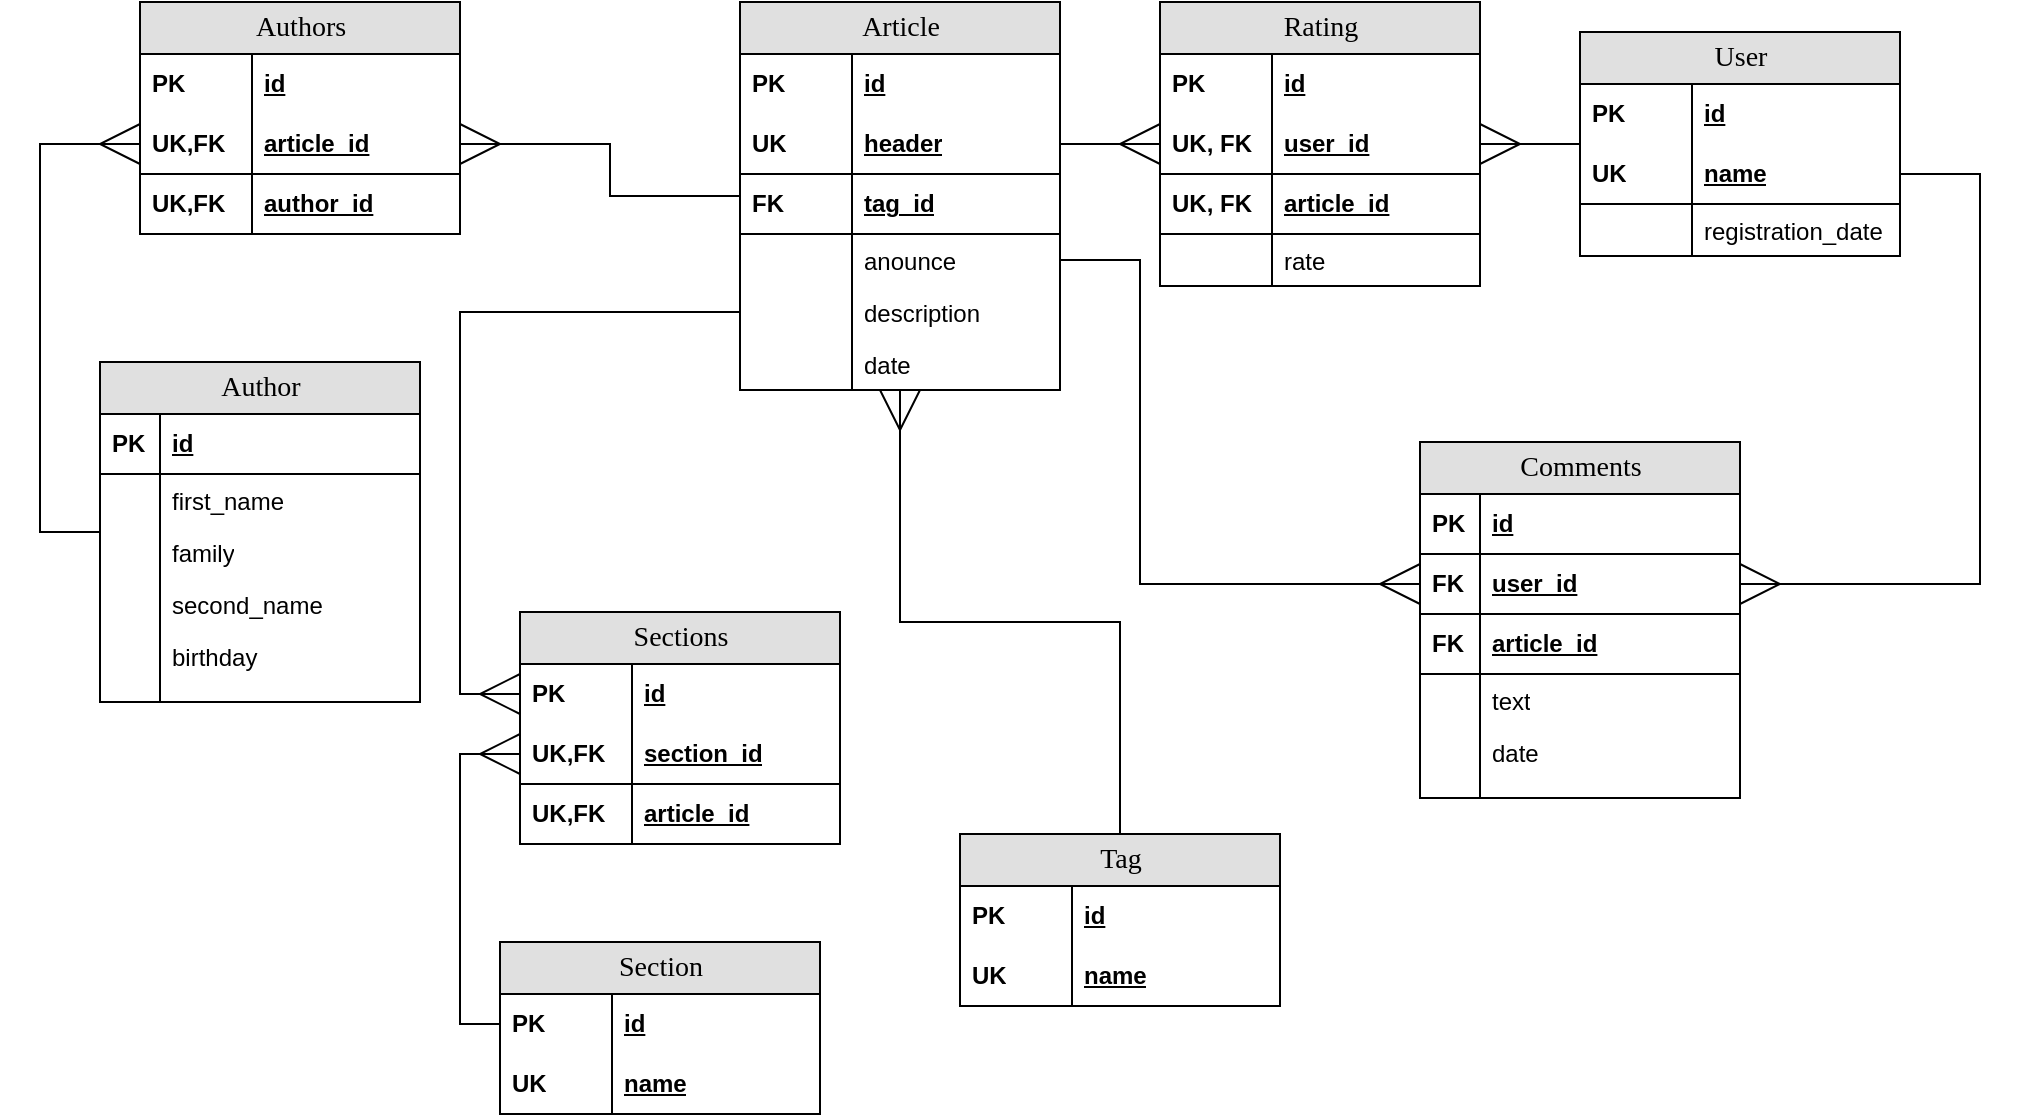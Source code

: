 <mxfile version="24.8.3">
  <diagram name="Page-1" id="e56a1550-8fbb-45ad-956c-1786394a9013">
    <mxGraphModel dx="1434" dy="780" grid="1" gridSize="10" guides="1" tooltips="1" connect="1" arrows="1" fold="1" page="1" pageScale="1" pageWidth="1100" pageHeight="850" background="none" math="0" shadow="0">
      <root>
        <mxCell id="0" />
        <mxCell id="1" parent="0" />
        <mxCell id="EATT0LJASwmGZiNV8_DB-186" style="edgeStyle=orthogonalEdgeStyle;rounded=0;orthogonalLoop=1;jettySize=auto;html=1;entryX=1;entryY=0.5;entryDx=0;entryDy=0;endArrow=ERmany;endFill=0;endSize=18;" edge="1" parent="1" source="2e49270ec7c68f3f-1" target="EATT0LJASwmGZiNV8_DB-40">
          <mxGeometry relative="1" as="geometry" />
        </mxCell>
        <mxCell id="EATT0LJASwmGZiNV8_DB-195" style="edgeStyle=orthogonalEdgeStyle;rounded=0;orthogonalLoop=1;jettySize=auto;html=1;entryX=0.5;entryY=0;entryDx=0;entryDy=0;endArrow=none;endFill=0;startArrow=ERmany;startFill=0;startSize=18;" edge="1" parent="1" source="2e49270ec7c68f3f-1" target="EATT0LJASwmGZiNV8_DB-158">
          <mxGeometry relative="1" as="geometry" />
        </mxCell>
        <mxCell id="2e49270ec7c68f3f-1" value="Article" style="swimlane;html=1;fontStyle=0;childLayout=stackLayout;horizontal=1;startSize=26;fillColor=#e0e0e0;horizontalStack=0;resizeParent=1;resizeLast=0;collapsible=1;marginBottom=0;swimlaneFillColor=#ffffff;align=center;rounded=0;shadow=0;comic=0;labelBackgroundColor=none;strokeWidth=1;fontFamily=Verdana;fontSize=14" parent="1" vertex="1">
          <mxGeometry x="400" y="120" width="160" height="194" as="geometry" />
        </mxCell>
        <mxCell id="2e49270ec7c68f3f-2" value="id" style="shape=partialRectangle;top=0;left=0;right=0;bottom=0;html=1;align=left;verticalAlign=middle;fillColor=none;spacingLeft=60;spacingRight=4;whiteSpace=wrap;overflow=hidden;rotatable=0;points=[[0,0.5],[1,0.5]];portConstraint=eastwest;dropTarget=0;fontStyle=5;" parent="2e49270ec7c68f3f-1" vertex="1">
          <mxGeometry y="26" width="160" height="30" as="geometry" />
        </mxCell>
        <mxCell id="2e49270ec7c68f3f-3" value="PK" style="shape=partialRectangle;fontStyle=1;top=0;left=0;bottom=0;html=1;fillColor=none;align=left;verticalAlign=middle;spacingLeft=4;spacingRight=4;whiteSpace=wrap;overflow=hidden;rotatable=0;points=[];portConstraint=eastwest;part=1;" parent="2e49270ec7c68f3f-2" vertex="1" connectable="0">
          <mxGeometry width="56" height="30" as="geometry" />
        </mxCell>
        <mxCell id="2e49270ec7c68f3f-4" value="header" style="shape=partialRectangle;top=0;left=0;right=0;bottom=1;html=1;align=left;verticalAlign=middle;fillColor=none;spacingLeft=60;spacingRight=4;whiteSpace=wrap;overflow=hidden;rotatable=0;points=[[0,0.5],[1,0.5]];portConstraint=eastwest;dropTarget=0;fontStyle=5;" parent="2e49270ec7c68f3f-1" vertex="1">
          <mxGeometry y="56" width="160" height="30" as="geometry" />
        </mxCell>
        <mxCell id="2e49270ec7c68f3f-5" value="UK" style="shape=partialRectangle;fontStyle=1;top=0;left=0;bottom=0;html=1;fillColor=none;align=left;verticalAlign=middle;spacingLeft=4;spacingRight=4;whiteSpace=wrap;overflow=hidden;rotatable=0;points=[];portConstraint=eastwest;part=1;" parent="2e49270ec7c68f3f-4" vertex="1" connectable="0">
          <mxGeometry width="56" height="30" as="geometry" />
        </mxCell>
        <mxCell id="EATT0LJASwmGZiNV8_DB-3" value="tag_id" style="shape=partialRectangle;top=0;left=0;right=0;bottom=1;html=1;align=left;verticalAlign=middle;fillColor=none;spacingLeft=60;spacingRight=4;whiteSpace=wrap;overflow=hidden;rotatable=0;points=[[0,0.5],[1,0.5]];portConstraint=eastwest;dropTarget=0;fontStyle=5;" vertex="1" parent="2e49270ec7c68f3f-1">
          <mxGeometry y="86" width="160" height="30" as="geometry" />
        </mxCell>
        <mxCell id="EATT0LJASwmGZiNV8_DB-4" value="FK" style="shape=partialRectangle;fontStyle=1;top=0;left=0;bottom=0;html=1;fillColor=none;align=left;verticalAlign=middle;spacingLeft=4;spacingRight=4;whiteSpace=wrap;overflow=hidden;rotatable=0;points=[];portConstraint=eastwest;part=1;" vertex="1" connectable="0" parent="EATT0LJASwmGZiNV8_DB-3">
          <mxGeometry width="56" height="30" as="geometry" />
        </mxCell>
        <mxCell id="2e49270ec7c68f3f-6" value="anounce" style="shape=partialRectangle;top=0;left=0;right=0;bottom=0;html=1;align=left;verticalAlign=top;fillColor=none;spacingLeft=60;spacingRight=4;whiteSpace=wrap;overflow=hidden;rotatable=0;points=[[0,0.5],[1,0.5]];portConstraint=eastwest;dropTarget=0;" parent="2e49270ec7c68f3f-1" vertex="1">
          <mxGeometry y="116" width="160" height="26" as="geometry" />
        </mxCell>
        <mxCell id="2e49270ec7c68f3f-7" value="" style="shape=partialRectangle;top=0;left=0;bottom=0;html=1;fillColor=none;align=left;verticalAlign=top;spacingLeft=4;spacingRight=4;whiteSpace=wrap;overflow=hidden;rotatable=0;points=[];portConstraint=eastwest;part=1;" parent="2e49270ec7c68f3f-6" vertex="1" connectable="0">
          <mxGeometry width="56" height="26" as="geometry" />
        </mxCell>
        <mxCell id="EATT0LJASwmGZiNV8_DB-5" value="description" style="shape=partialRectangle;top=0;left=0;right=0;bottom=0;html=1;align=left;verticalAlign=top;fillColor=none;spacingLeft=60;spacingRight=4;whiteSpace=wrap;overflow=hidden;rotatable=0;points=[[0,0.5],[1,0.5]];portConstraint=eastwest;dropTarget=0;" vertex="1" parent="2e49270ec7c68f3f-1">
          <mxGeometry y="142" width="160" height="26" as="geometry" />
        </mxCell>
        <mxCell id="EATT0LJASwmGZiNV8_DB-6" value="" style="shape=partialRectangle;top=0;left=0;bottom=0;html=1;fillColor=none;align=left;verticalAlign=top;spacingLeft=4;spacingRight=4;whiteSpace=wrap;overflow=hidden;rotatable=0;points=[];portConstraint=eastwest;part=1;" vertex="1" connectable="0" parent="EATT0LJASwmGZiNV8_DB-5">
          <mxGeometry width="56" height="26" as="geometry" />
        </mxCell>
        <mxCell id="EATT0LJASwmGZiNV8_DB-7" value="date" style="shape=partialRectangle;top=0;left=0;right=0;bottom=0;html=1;align=left;verticalAlign=top;fillColor=none;spacingLeft=60;spacingRight=4;whiteSpace=wrap;overflow=hidden;rotatable=0;points=[[0,0.5],[1,0.5]];portConstraint=eastwest;dropTarget=0;" vertex="1" parent="2e49270ec7c68f3f-1">
          <mxGeometry y="168" width="160" height="26" as="geometry" />
        </mxCell>
        <mxCell id="EATT0LJASwmGZiNV8_DB-8" value="" style="shape=partialRectangle;top=0;left=0;bottom=0;html=1;fillColor=none;align=left;verticalAlign=top;spacingLeft=4;spacingRight=4;whiteSpace=wrap;overflow=hidden;rotatable=0;points=[];portConstraint=eastwest;part=1;" vertex="1" connectable="0" parent="EATT0LJASwmGZiNV8_DB-7">
          <mxGeometry width="56" height="26" as="geometry" />
        </mxCell>
        <mxCell id="EATT0LJASwmGZiNV8_DB-194" style="edgeStyle=orthogonalEdgeStyle;rounded=0;orthogonalLoop=1;jettySize=auto;html=1;entryX=0;entryY=0.5;entryDx=0;entryDy=0;endArrow=ERmany;endFill=0;endSize=18;" edge="1" parent="1" source="2e49270ec7c68f3f-19" target="EATT0LJASwmGZiNV8_DB-40">
          <mxGeometry relative="1" as="geometry">
            <Array as="points">
              <mxPoint x="50" y="385" />
              <mxPoint x="50" y="191" />
            </Array>
          </mxGeometry>
        </mxCell>
        <mxCell id="2e49270ec7c68f3f-19" value="Author" style="swimlane;html=1;fontStyle=0;childLayout=stackLayout;horizontal=1;startSize=26;fillColor=#e0e0e0;horizontalStack=0;resizeParent=1;resizeLast=0;collapsible=1;marginBottom=0;swimlaneFillColor=#ffffff;align=center;rounded=0;shadow=0;comic=0;labelBackgroundColor=none;strokeWidth=1;fontFamily=Verdana;fontSize=14" parent="1" vertex="1">
          <mxGeometry x="80" y="300" width="160" height="170" as="geometry" />
        </mxCell>
        <mxCell id="2e49270ec7c68f3f-20" value="id" style="shape=partialRectangle;top=0;left=0;right=0;bottom=1;html=1;align=left;verticalAlign=middle;fillColor=none;spacingLeft=34;spacingRight=4;whiteSpace=wrap;overflow=hidden;rotatable=0;points=[[0,0.5],[1,0.5]];portConstraint=eastwest;dropTarget=0;fontStyle=5;" parent="2e49270ec7c68f3f-19" vertex="1">
          <mxGeometry y="26" width="160" height="30" as="geometry" />
        </mxCell>
        <mxCell id="2e49270ec7c68f3f-21" value="&lt;b&gt;PK&lt;/b&gt;" style="shape=partialRectangle;top=0;left=0;bottom=0;html=1;fillColor=none;align=left;verticalAlign=middle;spacingLeft=4;spacingRight=4;whiteSpace=wrap;overflow=hidden;rotatable=0;points=[];portConstraint=eastwest;part=1;" parent="2e49270ec7c68f3f-20" vertex="1" connectable="0">
          <mxGeometry width="30" height="30" as="geometry" />
        </mxCell>
        <mxCell id="2e49270ec7c68f3f-22" value="first_name" style="shape=partialRectangle;top=0;left=0;right=0;bottom=0;html=1;align=left;verticalAlign=top;fillColor=none;spacingLeft=34;spacingRight=4;whiteSpace=wrap;overflow=hidden;rotatable=0;points=[[0,0.5],[1,0.5]];portConstraint=eastwest;dropTarget=0;" parent="2e49270ec7c68f3f-19" vertex="1">
          <mxGeometry y="56" width="160" height="26" as="geometry" />
        </mxCell>
        <mxCell id="2e49270ec7c68f3f-23" value="" style="shape=partialRectangle;top=0;left=0;bottom=0;html=1;fillColor=none;align=left;verticalAlign=top;spacingLeft=4;spacingRight=4;whiteSpace=wrap;overflow=hidden;rotatable=0;points=[];portConstraint=eastwest;part=1;" parent="2e49270ec7c68f3f-22" vertex="1" connectable="0">
          <mxGeometry width="30" height="26" as="geometry" />
        </mxCell>
        <mxCell id="2e49270ec7c68f3f-24" value="family" style="shape=partialRectangle;top=0;left=0;right=0;bottom=0;html=1;align=left;verticalAlign=top;fillColor=none;spacingLeft=34;spacingRight=4;whiteSpace=wrap;overflow=hidden;rotatable=0;points=[[0,0.5],[1,0.5]];portConstraint=eastwest;dropTarget=0;" parent="2e49270ec7c68f3f-19" vertex="1">
          <mxGeometry y="82" width="160" height="26" as="geometry" />
        </mxCell>
        <mxCell id="2e49270ec7c68f3f-25" value="" style="shape=partialRectangle;top=0;left=0;bottom=0;html=1;fillColor=none;align=left;verticalAlign=top;spacingLeft=4;spacingRight=4;whiteSpace=wrap;overflow=hidden;rotatable=0;points=[];portConstraint=eastwest;part=1;" parent="2e49270ec7c68f3f-24" vertex="1" connectable="0">
          <mxGeometry width="30" height="26" as="geometry" />
        </mxCell>
        <mxCell id="2e49270ec7c68f3f-26" value="second_name" style="shape=partialRectangle;top=0;left=0;right=0;bottom=0;html=1;align=left;verticalAlign=top;fillColor=none;spacingLeft=34;spacingRight=4;whiteSpace=wrap;overflow=hidden;rotatable=0;points=[[0,0.5],[1,0.5]];portConstraint=eastwest;dropTarget=0;" parent="2e49270ec7c68f3f-19" vertex="1">
          <mxGeometry y="108" width="160" height="26" as="geometry" />
        </mxCell>
        <mxCell id="2e49270ec7c68f3f-27" value="" style="shape=partialRectangle;top=0;left=0;bottom=0;html=1;fillColor=none;align=left;verticalAlign=top;spacingLeft=4;spacingRight=4;whiteSpace=wrap;overflow=hidden;rotatable=0;points=[];portConstraint=eastwest;part=1;" parent="2e49270ec7c68f3f-26" vertex="1" connectable="0">
          <mxGeometry width="30" height="26" as="geometry" />
        </mxCell>
        <mxCell id="EATT0LJASwmGZiNV8_DB-14" value="birthday" style="shape=partialRectangle;top=0;left=0;right=0;bottom=0;html=1;align=left;verticalAlign=top;fillColor=none;spacingLeft=34;spacingRight=4;whiteSpace=wrap;overflow=hidden;rotatable=0;points=[[0,0.5],[1,0.5]];portConstraint=eastwest;dropTarget=0;" vertex="1" parent="2e49270ec7c68f3f-19">
          <mxGeometry y="134" width="160" height="26" as="geometry" />
        </mxCell>
        <mxCell id="EATT0LJASwmGZiNV8_DB-15" value="" style="shape=partialRectangle;top=0;left=0;bottom=0;html=1;fillColor=none;align=left;verticalAlign=top;spacingLeft=4;spacingRight=4;whiteSpace=wrap;overflow=hidden;rotatable=0;points=[];portConstraint=eastwest;part=1;" vertex="1" connectable="0" parent="EATT0LJASwmGZiNV8_DB-14">
          <mxGeometry width="30" height="26" as="geometry" />
        </mxCell>
        <mxCell id="2e49270ec7c68f3f-28" value="" style="shape=partialRectangle;top=0;left=0;right=0;bottom=0;html=1;align=left;verticalAlign=top;fillColor=none;spacingLeft=34;spacingRight=4;whiteSpace=wrap;overflow=hidden;rotatable=0;points=[[0,0.5],[1,0.5]];portConstraint=eastwest;dropTarget=0;" parent="2e49270ec7c68f3f-19" vertex="1">
          <mxGeometry y="160" width="160" height="10" as="geometry" />
        </mxCell>
        <mxCell id="2e49270ec7c68f3f-29" value="" style="shape=partialRectangle;top=0;left=0;bottom=0;html=1;fillColor=none;align=left;verticalAlign=top;spacingLeft=4;spacingRight=4;whiteSpace=wrap;overflow=hidden;rotatable=0;points=[];portConstraint=eastwest;part=1;" parent="2e49270ec7c68f3f-28" vertex="1" connectable="0">
          <mxGeometry width="30" height="10" as="geometry" />
        </mxCell>
        <mxCell id="EATT0LJASwmGZiNV8_DB-37" value="Authors" style="swimlane;html=1;fontStyle=0;childLayout=stackLayout;horizontal=1;startSize=26;fillColor=#e0e0e0;horizontalStack=0;resizeParent=1;resizeLast=0;collapsible=1;marginBottom=0;swimlaneFillColor=#ffffff;align=center;rounded=0;shadow=0;comic=0;labelBackgroundColor=none;strokeWidth=1;fontFamily=Verdana;fontSize=14" vertex="1" parent="1">
          <mxGeometry x="100" y="120" width="160" height="116" as="geometry" />
        </mxCell>
        <mxCell id="EATT0LJASwmGZiNV8_DB-38" value="id" style="shape=partialRectangle;top=0;left=0;right=0;bottom=0;html=1;align=left;verticalAlign=middle;fillColor=none;spacingLeft=60;spacingRight=4;whiteSpace=wrap;overflow=hidden;rotatable=0;points=[[0,0.5],[1,0.5]];portConstraint=eastwest;dropTarget=0;fontStyle=5;" vertex="1" parent="EATT0LJASwmGZiNV8_DB-37">
          <mxGeometry y="26" width="160" height="30" as="geometry" />
        </mxCell>
        <mxCell id="EATT0LJASwmGZiNV8_DB-39" value="PK" style="shape=partialRectangle;fontStyle=1;top=0;left=0;bottom=0;html=1;fillColor=none;align=left;verticalAlign=middle;spacingLeft=4;spacingRight=4;whiteSpace=wrap;overflow=hidden;rotatable=0;points=[];portConstraint=eastwest;part=1;" vertex="1" connectable="0" parent="EATT0LJASwmGZiNV8_DB-38">
          <mxGeometry width="56" height="30" as="geometry" />
        </mxCell>
        <mxCell id="EATT0LJASwmGZiNV8_DB-40" value="article_id" style="shape=partialRectangle;top=0;left=0;right=0;bottom=1;html=1;align=left;verticalAlign=middle;fillColor=none;spacingLeft=60;spacingRight=4;whiteSpace=wrap;overflow=hidden;rotatable=0;points=[[0,0.5],[1,0.5]];portConstraint=eastwest;dropTarget=0;fontStyle=5;" vertex="1" parent="EATT0LJASwmGZiNV8_DB-37">
          <mxGeometry y="56" width="160" height="30" as="geometry" />
        </mxCell>
        <mxCell id="EATT0LJASwmGZiNV8_DB-41" value="UK,FK" style="shape=partialRectangle;fontStyle=1;top=0;left=0;bottom=0;html=1;fillColor=none;align=left;verticalAlign=middle;spacingLeft=4;spacingRight=4;whiteSpace=wrap;overflow=hidden;rotatable=0;points=[];portConstraint=eastwest;part=1;" vertex="1" connectable="0" parent="EATT0LJASwmGZiNV8_DB-40">
          <mxGeometry width="56" height="30" as="geometry" />
        </mxCell>
        <mxCell id="EATT0LJASwmGZiNV8_DB-50" value="author_id" style="shape=partialRectangle;top=0;left=0;right=0;bottom=1;html=1;align=left;verticalAlign=middle;fillColor=none;spacingLeft=60;spacingRight=4;whiteSpace=wrap;overflow=hidden;rotatable=0;points=[[0,0.5],[1,0.5]];portConstraint=eastwest;dropTarget=0;fontStyle=5;" vertex="1" parent="EATT0LJASwmGZiNV8_DB-37">
          <mxGeometry y="86" width="160" height="30" as="geometry" />
        </mxCell>
        <mxCell id="EATT0LJASwmGZiNV8_DB-51" value="UK,FK" style="shape=partialRectangle;fontStyle=1;top=0;left=0;bottom=0;html=1;fillColor=none;align=left;verticalAlign=middle;spacingLeft=4;spacingRight=4;whiteSpace=wrap;overflow=hidden;rotatable=0;points=[];portConstraint=eastwest;part=1;" vertex="1" connectable="0" parent="EATT0LJASwmGZiNV8_DB-50">
          <mxGeometry width="56" height="30" as="geometry" />
        </mxCell>
        <mxCell id="EATT0LJASwmGZiNV8_DB-53" value="Comments" style="swimlane;html=1;fontStyle=0;childLayout=stackLayout;horizontal=1;startSize=26;fillColor=#e0e0e0;horizontalStack=0;resizeParent=1;resizeLast=0;collapsible=1;marginBottom=0;swimlaneFillColor=#ffffff;align=center;rounded=0;shadow=0;comic=0;labelBackgroundColor=none;strokeWidth=1;fontFamily=Verdana;fontSize=14" vertex="1" parent="1">
          <mxGeometry x="740" y="340" width="160" height="178" as="geometry" />
        </mxCell>
        <mxCell id="EATT0LJASwmGZiNV8_DB-54" value="id" style="shape=partialRectangle;top=0;left=0;right=0;bottom=1;html=1;align=left;verticalAlign=middle;fillColor=none;spacingLeft=34;spacingRight=4;whiteSpace=wrap;overflow=hidden;rotatable=0;points=[[0,0.5],[1,0.5]];portConstraint=eastwest;dropTarget=0;fontStyle=5;" vertex="1" parent="EATT0LJASwmGZiNV8_DB-53">
          <mxGeometry y="26" width="160" height="30" as="geometry" />
        </mxCell>
        <mxCell id="EATT0LJASwmGZiNV8_DB-55" value="&lt;b&gt;PK&lt;/b&gt;" style="shape=partialRectangle;top=0;left=0;bottom=0;html=1;fillColor=none;align=left;verticalAlign=middle;spacingLeft=4;spacingRight=4;whiteSpace=wrap;overflow=hidden;rotatable=0;points=[];portConstraint=eastwest;part=1;" vertex="1" connectable="0" parent="EATT0LJASwmGZiNV8_DB-54">
          <mxGeometry width="30" height="30" as="geometry" />
        </mxCell>
        <mxCell id="EATT0LJASwmGZiNV8_DB-66" value="user_id" style="shape=partialRectangle;top=0;left=0;right=0;bottom=1;html=1;align=left;verticalAlign=middle;fillColor=none;spacingLeft=34;spacingRight=4;whiteSpace=wrap;overflow=hidden;rotatable=0;points=[[0,0.5],[1,0.5]];portConstraint=eastwest;dropTarget=0;fontStyle=5;" vertex="1" parent="EATT0LJASwmGZiNV8_DB-53">
          <mxGeometry y="56" width="160" height="30" as="geometry" />
        </mxCell>
        <mxCell id="EATT0LJASwmGZiNV8_DB-67" value="&lt;b&gt;FK&lt;/b&gt;" style="shape=partialRectangle;top=0;left=0;bottom=0;html=1;fillColor=none;align=left;verticalAlign=middle;spacingLeft=4;spacingRight=4;whiteSpace=wrap;overflow=hidden;rotatable=0;points=[];portConstraint=eastwest;part=1;" vertex="1" connectable="0" parent="EATT0LJASwmGZiNV8_DB-66">
          <mxGeometry width="30" height="30" as="geometry" />
        </mxCell>
        <mxCell id="EATT0LJASwmGZiNV8_DB-68" value="article_id" style="shape=partialRectangle;top=0;left=0;right=0;bottom=1;html=1;align=left;verticalAlign=middle;fillColor=none;spacingLeft=34;spacingRight=4;whiteSpace=wrap;overflow=hidden;rotatable=0;points=[[0,0.5],[1,0.5]];portConstraint=eastwest;dropTarget=0;fontStyle=5;" vertex="1" parent="EATT0LJASwmGZiNV8_DB-53">
          <mxGeometry y="86" width="160" height="30" as="geometry" />
        </mxCell>
        <mxCell id="EATT0LJASwmGZiNV8_DB-69" value="&lt;b&gt;FK&lt;/b&gt;" style="shape=partialRectangle;top=0;left=0;bottom=0;html=1;fillColor=none;align=left;verticalAlign=middle;spacingLeft=4;spacingRight=4;whiteSpace=wrap;overflow=hidden;rotatable=0;points=[];portConstraint=eastwest;part=1;" vertex="1" connectable="0" parent="EATT0LJASwmGZiNV8_DB-68">
          <mxGeometry width="30" height="30" as="geometry" />
        </mxCell>
        <mxCell id="EATT0LJASwmGZiNV8_DB-56" value="text" style="shape=partialRectangle;top=0;left=0;right=0;bottom=0;html=1;align=left;verticalAlign=top;fillColor=none;spacingLeft=34;spacingRight=4;whiteSpace=wrap;overflow=hidden;rotatable=0;points=[[0,0.5],[1,0.5]];portConstraint=eastwest;dropTarget=0;" vertex="1" parent="EATT0LJASwmGZiNV8_DB-53">
          <mxGeometry y="116" width="160" height="26" as="geometry" />
        </mxCell>
        <mxCell id="EATT0LJASwmGZiNV8_DB-57" value="" style="shape=partialRectangle;top=0;left=0;bottom=0;html=1;fillColor=none;align=left;verticalAlign=top;spacingLeft=4;spacingRight=4;whiteSpace=wrap;overflow=hidden;rotatable=0;points=[];portConstraint=eastwest;part=1;" vertex="1" connectable="0" parent="EATT0LJASwmGZiNV8_DB-56">
          <mxGeometry width="30" height="26" as="geometry" />
        </mxCell>
        <mxCell id="EATT0LJASwmGZiNV8_DB-58" value="date" style="shape=partialRectangle;top=0;left=0;right=0;bottom=0;html=1;align=left;verticalAlign=top;fillColor=none;spacingLeft=34;spacingRight=4;whiteSpace=wrap;overflow=hidden;rotatable=0;points=[[0,0.5],[1,0.5]];portConstraint=eastwest;dropTarget=0;" vertex="1" parent="EATT0LJASwmGZiNV8_DB-53">
          <mxGeometry y="142" width="160" height="26" as="geometry" />
        </mxCell>
        <mxCell id="EATT0LJASwmGZiNV8_DB-59" value="" style="shape=partialRectangle;top=0;left=0;bottom=0;html=1;fillColor=none;align=left;verticalAlign=top;spacingLeft=4;spacingRight=4;whiteSpace=wrap;overflow=hidden;rotatable=0;points=[];portConstraint=eastwest;part=1;" vertex="1" connectable="0" parent="EATT0LJASwmGZiNV8_DB-58">
          <mxGeometry width="30" height="26" as="geometry" />
        </mxCell>
        <mxCell id="EATT0LJASwmGZiNV8_DB-64" value="" style="shape=partialRectangle;top=0;left=0;right=0;bottom=0;html=1;align=left;verticalAlign=top;fillColor=none;spacingLeft=34;spacingRight=4;whiteSpace=wrap;overflow=hidden;rotatable=0;points=[[0,0.5],[1,0.5]];portConstraint=eastwest;dropTarget=0;" vertex="1" parent="EATT0LJASwmGZiNV8_DB-53">
          <mxGeometry y="168" width="160" height="10" as="geometry" />
        </mxCell>
        <mxCell id="EATT0LJASwmGZiNV8_DB-65" value="" style="shape=partialRectangle;top=0;left=0;bottom=0;html=1;fillColor=none;align=left;verticalAlign=top;spacingLeft=4;spacingRight=4;whiteSpace=wrap;overflow=hidden;rotatable=0;points=[];portConstraint=eastwest;part=1;" vertex="1" connectable="0" parent="EATT0LJASwmGZiNV8_DB-64">
          <mxGeometry width="30" height="10" as="geometry" />
        </mxCell>
        <mxCell id="EATT0LJASwmGZiNV8_DB-119" value="Rating" style="swimlane;html=1;fontStyle=0;childLayout=stackLayout;horizontal=1;startSize=26;fillColor=#e0e0e0;horizontalStack=0;resizeParent=1;resizeLast=0;collapsible=1;marginBottom=0;swimlaneFillColor=#ffffff;align=center;rounded=0;shadow=0;comic=0;labelBackgroundColor=none;strokeWidth=1;fontFamily=Verdana;fontSize=14" vertex="1" parent="1">
          <mxGeometry x="610" y="120" width="160" height="142" as="geometry" />
        </mxCell>
        <mxCell id="EATT0LJASwmGZiNV8_DB-120" value="id" style="shape=partialRectangle;top=0;left=0;right=0;bottom=0;html=1;align=left;verticalAlign=middle;fillColor=none;spacingLeft=60;spacingRight=4;whiteSpace=wrap;overflow=hidden;rotatable=0;points=[[0,0.5],[1,0.5]];portConstraint=eastwest;dropTarget=0;fontStyle=5;" vertex="1" parent="EATT0LJASwmGZiNV8_DB-119">
          <mxGeometry y="26" width="160" height="30" as="geometry" />
        </mxCell>
        <mxCell id="EATT0LJASwmGZiNV8_DB-121" value="PK" style="shape=partialRectangle;fontStyle=1;top=0;left=0;bottom=0;html=1;fillColor=none;align=left;verticalAlign=middle;spacingLeft=4;spacingRight=4;whiteSpace=wrap;overflow=hidden;rotatable=0;points=[];portConstraint=eastwest;part=1;" vertex="1" connectable="0" parent="EATT0LJASwmGZiNV8_DB-120">
          <mxGeometry width="56" height="30" as="geometry" />
        </mxCell>
        <mxCell id="EATT0LJASwmGZiNV8_DB-122" value="user_id" style="shape=partialRectangle;top=0;left=0;right=0;bottom=1;html=1;align=left;verticalAlign=middle;fillColor=none;spacingLeft=60;spacingRight=4;whiteSpace=wrap;overflow=hidden;rotatable=0;points=[[0,0.5],[1,0.5]];portConstraint=eastwest;dropTarget=0;fontStyle=5;" vertex="1" parent="EATT0LJASwmGZiNV8_DB-119">
          <mxGeometry y="56" width="160" height="30" as="geometry" />
        </mxCell>
        <mxCell id="EATT0LJASwmGZiNV8_DB-123" value="UK, FK" style="shape=partialRectangle;fontStyle=1;top=0;left=0;bottom=0;html=1;fillColor=none;align=left;verticalAlign=middle;spacingLeft=4;spacingRight=4;whiteSpace=wrap;overflow=hidden;rotatable=0;points=[];portConstraint=eastwest;part=1;" vertex="1" connectable="0" parent="EATT0LJASwmGZiNV8_DB-122">
          <mxGeometry width="56" height="30" as="geometry" />
        </mxCell>
        <mxCell id="EATT0LJASwmGZiNV8_DB-124" value="article_id" style="shape=partialRectangle;top=0;left=0;right=0;bottom=1;html=1;align=left;verticalAlign=middle;fillColor=none;spacingLeft=60;spacingRight=4;whiteSpace=wrap;overflow=hidden;rotatable=0;points=[[0,0.5],[1,0.5]];portConstraint=eastwest;dropTarget=0;fontStyle=5;" vertex="1" parent="EATT0LJASwmGZiNV8_DB-119">
          <mxGeometry y="86" width="160" height="30" as="geometry" />
        </mxCell>
        <mxCell id="EATT0LJASwmGZiNV8_DB-125" value="UK, FK" style="shape=partialRectangle;fontStyle=1;top=0;left=0;bottom=0;html=1;fillColor=none;align=left;verticalAlign=middle;spacingLeft=4;spacingRight=4;whiteSpace=wrap;overflow=hidden;rotatable=0;points=[];portConstraint=eastwest;part=1;" vertex="1" connectable="0" parent="EATT0LJASwmGZiNV8_DB-124">
          <mxGeometry width="56" height="30" as="geometry" />
        </mxCell>
        <mxCell id="EATT0LJASwmGZiNV8_DB-126" value="rate" style="shape=partialRectangle;top=0;left=0;right=0;bottom=0;html=1;align=left;verticalAlign=top;fillColor=none;spacingLeft=60;spacingRight=4;whiteSpace=wrap;overflow=hidden;rotatable=0;points=[[0,0.5],[1,0.5]];portConstraint=eastwest;dropTarget=0;" vertex="1" parent="EATT0LJASwmGZiNV8_DB-119">
          <mxGeometry y="116" width="160" height="26" as="geometry" />
        </mxCell>
        <mxCell id="EATT0LJASwmGZiNV8_DB-127" value="" style="shape=partialRectangle;top=0;left=0;bottom=0;html=1;fillColor=none;align=left;verticalAlign=top;spacingLeft=4;spacingRight=4;whiteSpace=wrap;overflow=hidden;rotatable=0;points=[];portConstraint=eastwest;part=1;" vertex="1" connectable="0" parent="EATT0LJASwmGZiNV8_DB-126">
          <mxGeometry width="56" height="26" as="geometry" />
        </mxCell>
        <mxCell id="EATT0LJASwmGZiNV8_DB-132" value="Section" style="swimlane;html=1;fontStyle=0;childLayout=stackLayout;horizontal=1;startSize=26;fillColor=#e0e0e0;horizontalStack=0;resizeParent=1;resizeLast=0;collapsible=1;marginBottom=0;swimlaneFillColor=#ffffff;align=center;rounded=0;shadow=0;comic=0;labelBackgroundColor=none;strokeWidth=1;fontFamily=Verdana;fontSize=14" vertex="1" parent="1">
          <mxGeometry x="280" y="590" width="160" height="86" as="geometry" />
        </mxCell>
        <mxCell id="EATT0LJASwmGZiNV8_DB-133" value="id" style="shape=partialRectangle;top=0;left=0;right=0;bottom=0;html=1;align=left;verticalAlign=middle;fillColor=none;spacingLeft=60;spacingRight=4;whiteSpace=wrap;overflow=hidden;rotatable=0;points=[[0,0.5],[1,0.5]];portConstraint=eastwest;dropTarget=0;fontStyle=5;" vertex="1" parent="EATT0LJASwmGZiNV8_DB-132">
          <mxGeometry y="26" width="160" height="30" as="geometry" />
        </mxCell>
        <mxCell id="EATT0LJASwmGZiNV8_DB-134" value="PK" style="shape=partialRectangle;fontStyle=1;top=0;left=0;bottom=0;html=1;fillColor=none;align=left;verticalAlign=middle;spacingLeft=4;spacingRight=4;whiteSpace=wrap;overflow=hidden;rotatable=0;points=[];portConstraint=eastwest;part=1;" vertex="1" connectable="0" parent="EATT0LJASwmGZiNV8_DB-133">
          <mxGeometry width="56" height="30" as="geometry" />
        </mxCell>
        <mxCell id="EATT0LJASwmGZiNV8_DB-135" value="name" style="shape=partialRectangle;top=0;left=0;right=0;bottom=1;html=1;align=left;verticalAlign=middle;fillColor=none;spacingLeft=60;spacingRight=4;whiteSpace=wrap;overflow=hidden;rotatable=0;points=[[0,0.5],[1,0.5]];portConstraint=eastwest;dropTarget=0;fontStyle=5;" vertex="1" parent="EATT0LJASwmGZiNV8_DB-132">
          <mxGeometry y="56" width="160" height="30" as="geometry" />
        </mxCell>
        <mxCell id="EATT0LJASwmGZiNV8_DB-136" value="UK" style="shape=partialRectangle;fontStyle=1;top=0;left=0;bottom=0;html=1;fillColor=none;align=left;verticalAlign=middle;spacingLeft=4;spacingRight=4;whiteSpace=wrap;overflow=hidden;rotatable=0;points=[];portConstraint=eastwest;part=1;" vertex="1" connectable="0" parent="EATT0LJASwmGZiNV8_DB-135">
          <mxGeometry width="56" height="30" as="geometry" />
        </mxCell>
        <mxCell id="EATT0LJASwmGZiNV8_DB-145" value="Sections" style="swimlane;html=1;fontStyle=0;childLayout=stackLayout;horizontal=1;startSize=26;fillColor=#e0e0e0;horizontalStack=0;resizeParent=1;resizeLast=0;collapsible=1;marginBottom=0;swimlaneFillColor=#ffffff;align=center;rounded=0;shadow=0;comic=0;labelBackgroundColor=none;strokeWidth=1;fontFamily=Verdana;fontSize=14" vertex="1" parent="1">
          <mxGeometry x="290" y="425" width="160" height="116" as="geometry" />
        </mxCell>
        <mxCell id="EATT0LJASwmGZiNV8_DB-146" value="id" style="shape=partialRectangle;top=0;left=0;right=0;bottom=0;html=1;align=left;verticalAlign=middle;fillColor=none;spacingLeft=60;spacingRight=4;whiteSpace=wrap;overflow=hidden;rotatable=0;points=[[0,0.5],[1,0.5]];portConstraint=eastwest;dropTarget=0;fontStyle=5;" vertex="1" parent="EATT0LJASwmGZiNV8_DB-145">
          <mxGeometry y="26" width="160" height="30" as="geometry" />
        </mxCell>
        <mxCell id="EATT0LJASwmGZiNV8_DB-147" value="PK" style="shape=partialRectangle;fontStyle=1;top=0;left=0;bottom=0;html=1;fillColor=none;align=left;verticalAlign=middle;spacingLeft=4;spacingRight=4;whiteSpace=wrap;overflow=hidden;rotatable=0;points=[];portConstraint=eastwest;part=1;" vertex="1" connectable="0" parent="EATT0LJASwmGZiNV8_DB-146">
          <mxGeometry width="56" height="30" as="geometry" />
        </mxCell>
        <mxCell id="EATT0LJASwmGZiNV8_DB-148" value="section_id" style="shape=partialRectangle;top=0;left=0;right=0;bottom=1;html=1;align=left;verticalAlign=middle;fillColor=none;spacingLeft=60;spacingRight=4;whiteSpace=wrap;overflow=hidden;rotatable=0;points=[[0,0.5],[1,0.5]];portConstraint=eastwest;dropTarget=0;fontStyle=5;" vertex="1" parent="EATT0LJASwmGZiNV8_DB-145">
          <mxGeometry y="56" width="160" height="30" as="geometry" />
        </mxCell>
        <mxCell id="EATT0LJASwmGZiNV8_DB-149" value="UK,FK" style="shape=partialRectangle;fontStyle=1;top=0;left=0;bottom=0;html=1;fillColor=none;align=left;verticalAlign=middle;spacingLeft=4;spacingRight=4;whiteSpace=wrap;overflow=hidden;rotatable=0;points=[];portConstraint=eastwest;part=1;" vertex="1" connectable="0" parent="EATT0LJASwmGZiNV8_DB-148">
          <mxGeometry width="56" height="30" as="geometry" />
        </mxCell>
        <mxCell id="EATT0LJASwmGZiNV8_DB-150" value="article_id" style="shape=partialRectangle;top=0;left=0;right=0;bottom=1;html=1;align=left;verticalAlign=middle;fillColor=none;spacingLeft=60;spacingRight=4;whiteSpace=wrap;overflow=hidden;rotatable=0;points=[[0,0.5],[1,0.5]];portConstraint=eastwest;dropTarget=0;fontStyle=5;" vertex="1" parent="EATT0LJASwmGZiNV8_DB-145">
          <mxGeometry y="86" width="160" height="30" as="geometry" />
        </mxCell>
        <mxCell id="EATT0LJASwmGZiNV8_DB-151" value="UK,FK" style="shape=partialRectangle;fontStyle=1;top=0;left=0;bottom=0;html=1;fillColor=none;align=left;verticalAlign=middle;spacingLeft=4;spacingRight=4;whiteSpace=wrap;overflow=hidden;rotatable=0;points=[];portConstraint=eastwest;part=1;" vertex="1" connectable="0" parent="EATT0LJASwmGZiNV8_DB-150">
          <mxGeometry width="56" height="30" as="geometry" />
        </mxCell>
        <mxCell id="EATT0LJASwmGZiNV8_DB-158" value="Tag" style="swimlane;html=1;fontStyle=0;childLayout=stackLayout;horizontal=1;startSize=26;fillColor=#e0e0e0;horizontalStack=0;resizeParent=1;resizeLast=0;collapsible=1;marginBottom=0;swimlaneFillColor=#ffffff;align=center;rounded=0;shadow=0;comic=0;labelBackgroundColor=none;strokeWidth=1;fontFamily=Verdana;fontSize=14" vertex="1" parent="1">
          <mxGeometry x="510" y="536" width="160" height="86" as="geometry" />
        </mxCell>
        <mxCell id="EATT0LJASwmGZiNV8_DB-159" value="id" style="shape=partialRectangle;top=0;left=0;right=0;bottom=0;html=1;align=left;verticalAlign=middle;fillColor=none;spacingLeft=60;spacingRight=4;whiteSpace=wrap;overflow=hidden;rotatable=0;points=[[0,0.5],[1,0.5]];portConstraint=eastwest;dropTarget=0;fontStyle=5;" vertex="1" parent="EATT0LJASwmGZiNV8_DB-158">
          <mxGeometry y="26" width="160" height="30" as="geometry" />
        </mxCell>
        <mxCell id="EATT0LJASwmGZiNV8_DB-160" value="PK" style="shape=partialRectangle;fontStyle=1;top=0;left=0;bottom=0;html=1;fillColor=none;align=left;verticalAlign=middle;spacingLeft=4;spacingRight=4;whiteSpace=wrap;overflow=hidden;rotatable=0;points=[];portConstraint=eastwest;part=1;" vertex="1" connectable="0" parent="EATT0LJASwmGZiNV8_DB-159">
          <mxGeometry width="56" height="30" as="geometry" />
        </mxCell>
        <mxCell id="EATT0LJASwmGZiNV8_DB-161" value="name" style="shape=partialRectangle;top=0;left=0;right=0;bottom=1;html=1;align=left;verticalAlign=middle;fillColor=none;spacingLeft=60;spacingRight=4;whiteSpace=wrap;overflow=hidden;rotatable=0;points=[[0,0.5],[1,0.5]];portConstraint=eastwest;dropTarget=0;fontStyle=5;" vertex="1" parent="EATT0LJASwmGZiNV8_DB-158">
          <mxGeometry y="56" width="160" height="30" as="geometry" />
        </mxCell>
        <mxCell id="EATT0LJASwmGZiNV8_DB-162" value="UK" style="shape=partialRectangle;fontStyle=1;top=0;left=0;bottom=0;html=1;fillColor=none;align=left;verticalAlign=middle;spacingLeft=4;spacingRight=4;whiteSpace=wrap;overflow=hidden;rotatable=0;points=[];portConstraint=eastwest;part=1;" vertex="1" connectable="0" parent="EATT0LJASwmGZiNV8_DB-161">
          <mxGeometry width="56" height="30" as="geometry" />
        </mxCell>
        <mxCell id="EATT0LJASwmGZiNV8_DB-189" style="edgeStyle=orthogonalEdgeStyle;rounded=0;orthogonalLoop=1;jettySize=auto;html=1;entryX=1;entryY=0.5;entryDx=0;entryDy=0;endArrow=ERmany;endFill=0;endSize=18;" edge="1" parent="1" source="EATT0LJASwmGZiNV8_DB-171" target="EATT0LJASwmGZiNV8_DB-122">
          <mxGeometry relative="1" as="geometry" />
        </mxCell>
        <mxCell id="EATT0LJASwmGZiNV8_DB-171" value="User" style="swimlane;html=1;fontStyle=0;childLayout=stackLayout;horizontal=1;startSize=26;fillColor=#e0e0e0;horizontalStack=0;resizeParent=1;resizeLast=0;collapsible=1;marginBottom=0;swimlaneFillColor=#ffffff;align=center;rounded=0;shadow=0;comic=0;labelBackgroundColor=none;strokeWidth=1;fontFamily=Verdana;fontSize=14" vertex="1" parent="1">
          <mxGeometry x="820" y="135" width="160" height="112" as="geometry" />
        </mxCell>
        <mxCell id="EATT0LJASwmGZiNV8_DB-172" value="id" style="shape=partialRectangle;top=0;left=0;right=0;bottom=0;html=1;align=left;verticalAlign=middle;fillColor=none;spacingLeft=60;spacingRight=4;whiteSpace=wrap;overflow=hidden;rotatable=0;points=[[0,0.5],[1,0.5]];portConstraint=eastwest;dropTarget=0;fontStyle=5;" vertex="1" parent="EATT0LJASwmGZiNV8_DB-171">
          <mxGeometry y="26" width="160" height="30" as="geometry" />
        </mxCell>
        <mxCell id="EATT0LJASwmGZiNV8_DB-173" value="PK" style="shape=partialRectangle;fontStyle=1;top=0;left=0;bottom=0;html=1;fillColor=none;align=left;verticalAlign=middle;spacingLeft=4;spacingRight=4;whiteSpace=wrap;overflow=hidden;rotatable=0;points=[];portConstraint=eastwest;part=1;" vertex="1" connectable="0" parent="EATT0LJASwmGZiNV8_DB-172">
          <mxGeometry width="56" height="30" as="geometry" />
        </mxCell>
        <mxCell id="EATT0LJASwmGZiNV8_DB-174" value="name" style="shape=partialRectangle;top=0;left=0;right=0;bottom=1;html=1;align=left;verticalAlign=middle;fillColor=none;spacingLeft=60;spacingRight=4;whiteSpace=wrap;overflow=hidden;rotatable=0;points=[[0,0.5],[1,0.5]];portConstraint=eastwest;dropTarget=0;fontStyle=5;" vertex="1" parent="EATT0LJASwmGZiNV8_DB-171">
          <mxGeometry y="56" width="160" height="30" as="geometry" />
        </mxCell>
        <mxCell id="EATT0LJASwmGZiNV8_DB-175" value="UK" style="shape=partialRectangle;fontStyle=1;top=0;left=0;bottom=0;html=1;fillColor=none;align=left;verticalAlign=middle;spacingLeft=4;spacingRight=4;whiteSpace=wrap;overflow=hidden;rotatable=0;points=[];portConstraint=eastwest;part=1;" vertex="1" connectable="0" parent="EATT0LJASwmGZiNV8_DB-174">
          <mxGeometry width="56" height="30" as="geometry" />
        </mxCell>
        <mxCell id="EATT0LJASwmGZiNV8_DB-178" value="registration_date" style="shape=partialRectangle;top=0;left=0;right=0;bottom=0;html=1;align=left;verticalAlign=top;fillColor=none;spacingLeft=60;spacingRight=4;whiteSpace=wrap;overflow=hidden;rotatable=0;points=[[0,0.5],[1,0.5]];portConstraint=eastwest;dropTarget=0;" vertex="1" parent="EATT0LJASwmGZiNV8_DB-171">
          <mxGeometry y="86" width="160" height="26" as="geometry" />
        </mxCell>
        <mxCell id="EATT0LJASwmGZiNV8_DB-179" value="" style="shape=partialRectangle;top=0;left=0;bottom=0;html=1;fillColor=none;align=left;verticalAlign=top;spacingLeft=4;spacingRight=4;whiteSpace=wrap;overflow=hidden;rotatable=0;points=[];portConstraint=eastwest;part=1;" vertex="1" connectable="0" parent="EATT0LJASwmGZiNV8_DB-178">
          <mxGeometry width="56" height="26" as="geometry" />
        </mxCell>
        <mxCell id="EATT0LJASwmGZiNV8_DB-187" style="edgeStyle=orthogonalEdgeStyle;rounded=0;orthogonalLoop=1;jettySize=auto;html=1;entryX=1;entryY=0.5;entryDx=0;entryDy=0;endArrow=none;endFill=0;startArrow=ERmany;startFill=0;startSize=18;" edge="1" parent="1" source="EATT0LJASwmGZiNV8_DB-122" target="2e49270ec7c68f3f-4">
          <mxGeometry relative="1" as="geometry" />
        </mxCell>
        <mxCell id="EATT0LJASwmGZiNV8_DB-191" style="edgeStyle=orthogonalEdgeStyle;rounded=0;orthogonalLoop=1;jettySize=auto;html=1;entryX=0;entryY=0.5;entryDx=0;entryDy=0;endArrow=ERmany;endFill=0;endSize=18;" edge="1" parent="1" source="2e49270ec7c68f3f-6" target="EATT0LJASwmGZiNV8_DB-66">
          <mxGeometry relative="1" as="geometry">
            <Array as="points">
              <mxPoint x="600" y="249" />
              <mxPoint x="600" y="411" />
            </Array>
          </mxGeometry>
        </mxCell>
        <mxCell id="EATT0LJASwmGZiNV8_DB-192" style="edgeStyle=orthogonalEdgeStyle;rounded=0;orthogonalLoop=1;jettySize=auto;html=1;entryX=1;entryY=0.5;entryDx=0;entryDy=0;endArrow=ERmany;endFill=0;endSize=18;" edge="1" parent="1" source="EATT0LJASwmGZiNV8_DB-174" target="EATT0LJASwmGZiNV8_DB-66">
          <mxGeometry relative="1" as="geometry">
            <Array as="points">
              <mxPoint x="1020" y="206" />
              <mxPoint x="1020" y="411" />
            </Array>
          </mxGeometry>
        </mxCell>
        <mxCell id="EATT0LJASwmGZiNV8_DB-196" style="edgeStyle=orthogonalEdgeStyle;rounded=0;orthogonalLoop=1;jettySize=auto;html=1;entryX=0;entryY=0.5;entryDx=0;entryDy=0;endArrow=none;endFill=0;startArrow=ERmany;startFill=0;startSize=18;" edge="1" parent="1" source="EATT0LJASwmGZiNV8_DB-148" target="EATT0LJASwmGZiNV8_DB-133">
          <mxGeometry relative="1" as="geometry" />
        </mxCell>
        <mxCell id="EATT0LJASwmGZiNV8_DB-197" style="edgeStyle=orthogonalEdgeStyle;rounded=0;orthogonalLoop=1;jettySize=auto;html=1;entryX=0;entryY=0.5;entryDx=0;entryDy=0;endArrow=none;endFill=0;startArrow=ERmany;startFill=0;targetPerimeterSpacing=0;startSize=18;" edge="1" parent="1" source="EATT0LJASwmGZiNV8_DB-146" target="EATT0LJASwmGZiNV8_DB-5">
          <mxGeometry relative="1" as="geometry">
            <Array as="points">
              <mxPoint x="260" y="466" />
              <mxPoint x="260" y="275" />
            </Array>
          </mxGeometry>
        </mxCell>
      </root>
    </mxGraphModel>
  </diagram>
</mxfile>
